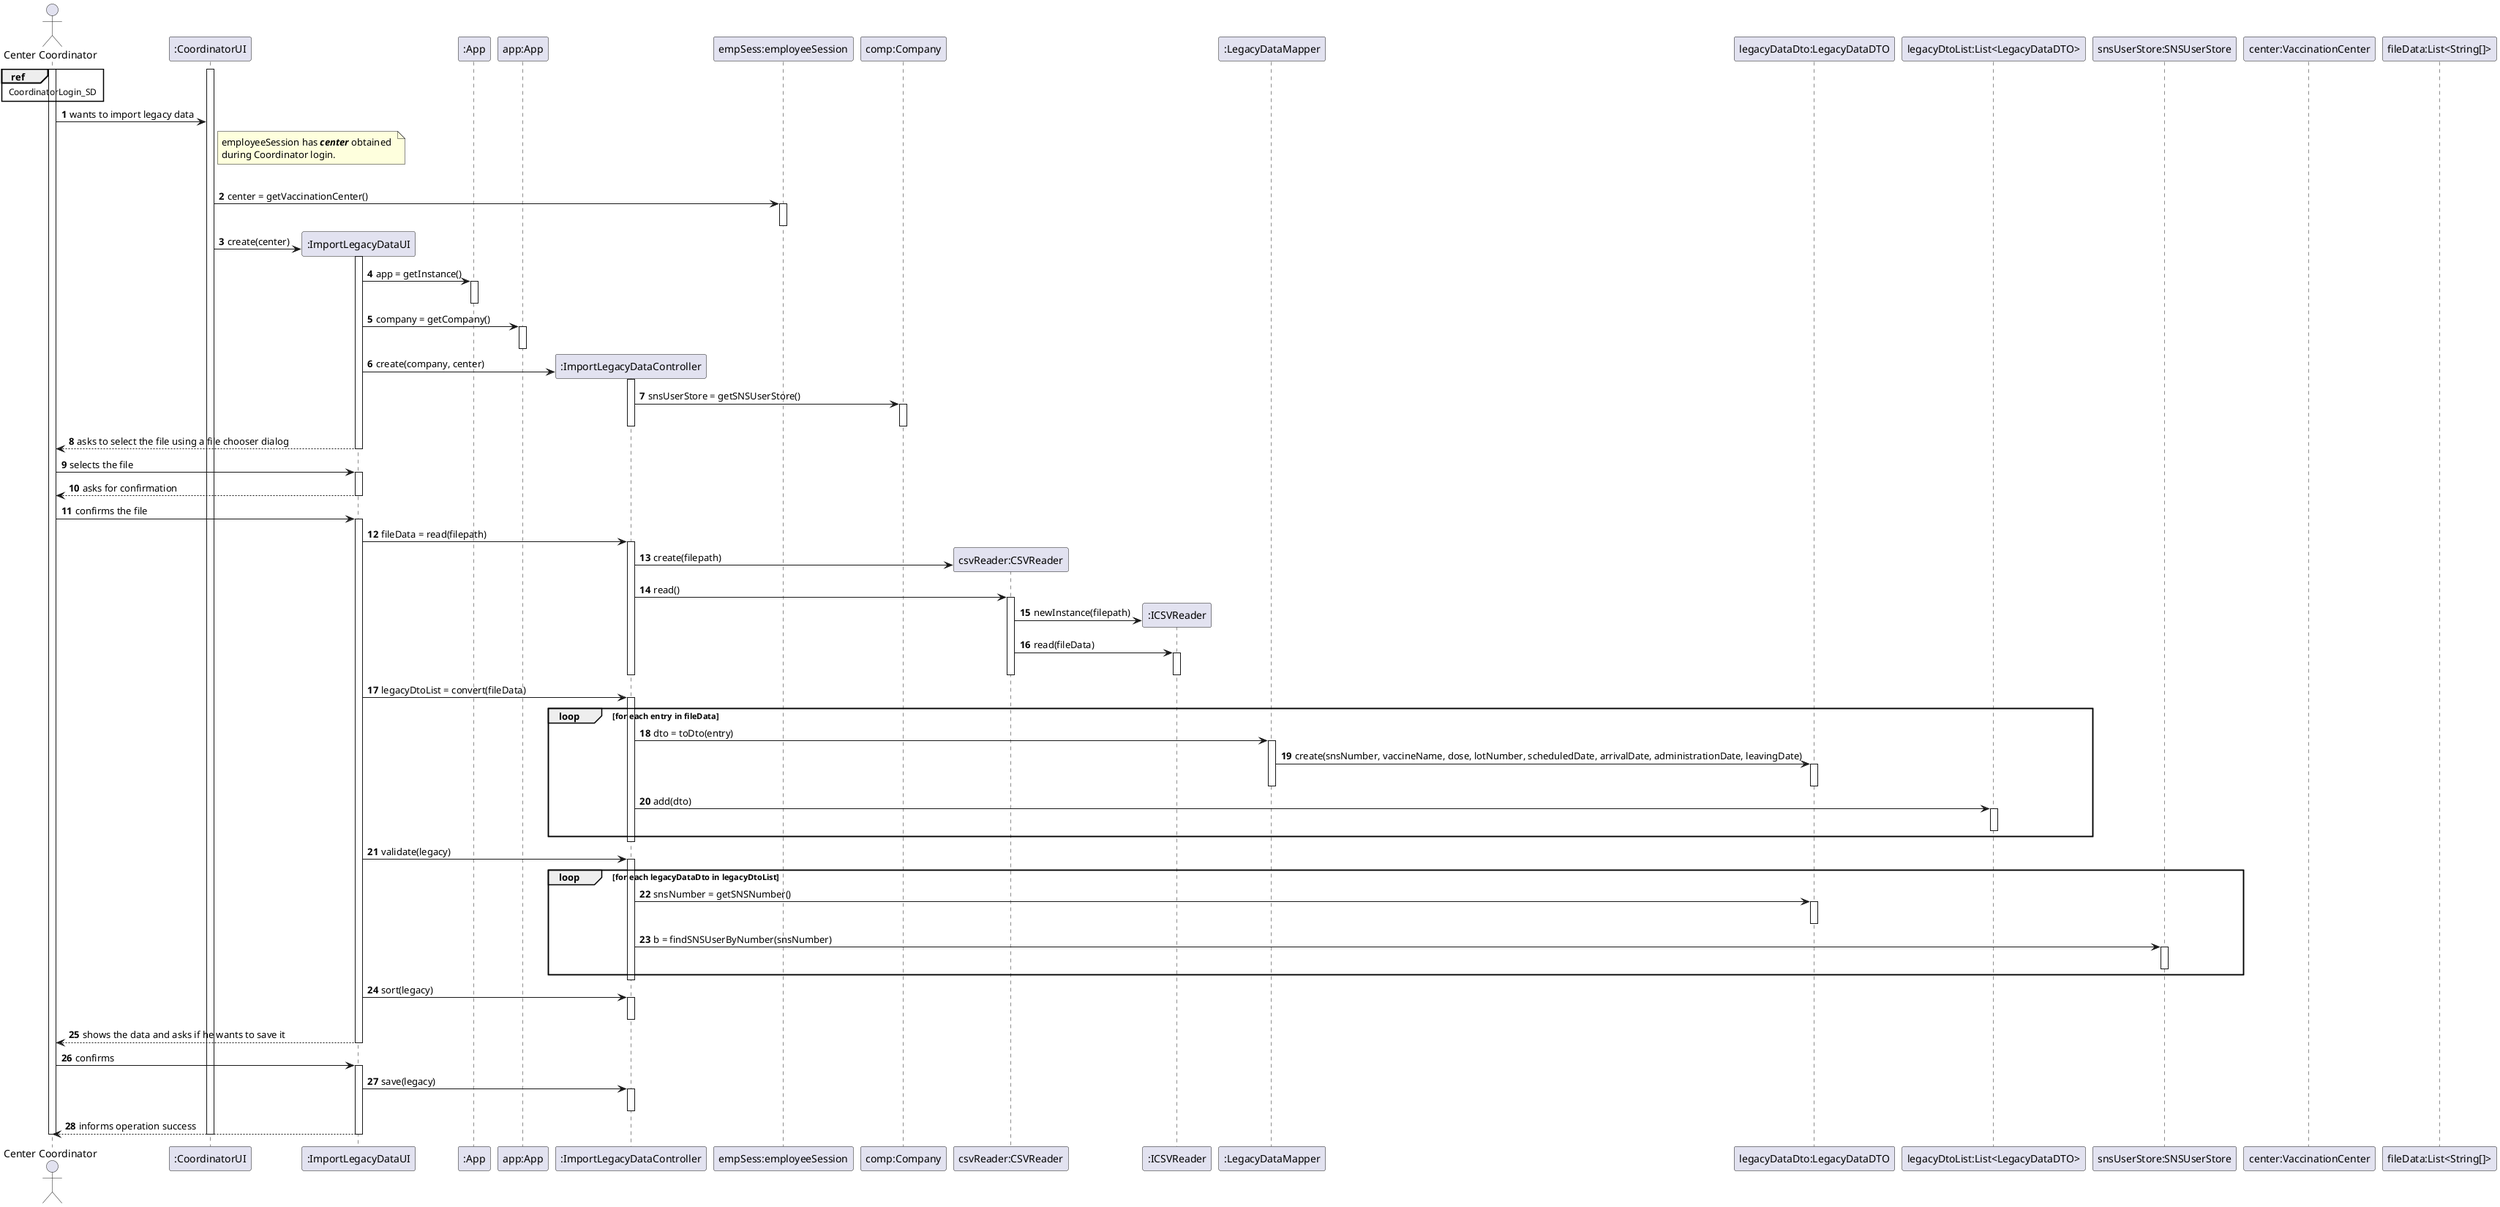 @startuml US17_SD
autonumber

actor "Center Coordinator" as COORDINATOR

participant ":CoordinatorUI" as CUI
participant ":ImportLegacyDataUI" as UI
participant ":App" as _APP
participant "app:App" as APP
participant ":ImportLegacyDataController" as CTRL
participant "empSess:employeeSession" as SESSION
participant "comp:Company" as COMPANY
participant "csvReader:CSVReader" as CSVREADER
participant ":ICSVReader" as ICSV
participant ":LegacyDataMapper" as MAPPER
participant "legacyDataDto:LegacyDataDTO" as DTO
participant "legacyDtoList:List<LegacyDataDTO>" as LIST_DTOS
participant "snsUserStore:SNSUserStore" as SNSSTORE
participant "center:VaccinationCenter" as CENTER
participant "fileData:List<String[]>" as LIST_FILEDATA

activate COORDINATOR
  ref over COORDINATOR
    ' !include ../../CoordinatorLogin_SD.puml!
    ' ![[../../CoordinatorLogin_SD.puml]]
    ' ![[../../CoordinatorLogin_SD.svg]]
    CoordinatorLogin_SD
  end ref

  activate CUI
  COORDINATOR -> CUI : wants to import legacy data

      note right of CUI
        employeeSession has <i><b>center</b></i> obtained 
        during Coordinator login.
      end note

      |||

    CUI -> SESSION : center = getVaccinationCenter()
    activate SESSION
    deactivate SESSION

    CUI -> UI ** : create(center)
    activate UI

      UI -> _APP : app = getInstance()
      activate _APP
      deactivate _APP

      UI -> APP : company = getCompany()
      activate APP
      deactivate APP

      UI -> CTRL ** : create(company, center)
      activate CTRL
        CTRL -> COMPANY : snsUserStore = getSNSUserStore()
        activate COMPANY
        deactivate COMPANY
      deactivate CTRL
      
      COORDINATOR <-- UI : asks to select the file using a file chooser dialog
    deactivate UI

    COORDINATOR -> UI : selects the file
    activate UI
      COORDINATOR <-- UI : asks for confirmation
    deactivate UI
    COORDINATOR -> UI : confirms the file
    activate UI
    
      ' read data

      UI -> CTRL : fileData = read(filepath)
      activate CTRL
        CTRL -> CSVREADER ** : create(filepath)

        CTRL -> CSVREADER : read()
        activate CSVREADER
          CSVREADER -> ICSV ** : newInstance(filepath)
          CSVREADER -> ICSV : read(fileData)
          activate ICSV
          deactivate ICSV
        deactivate CSVREADER

      deactivate CTRL

      ' process data
      UI -> CTRL : legacyDtoList = convert(fileData)
      activate CTRL
        loop for each entry in fileData
          CTRL -> MAPPER : dto = toDto(entry)
          activate MAPPER
            MAPPER -> DTO : create(snsNumber, vaccineName, dose, lotNumber, scheduledDate, arrivalDate, administrationDate, leavingDate)
            activate DTO
            deactivate DTO
          deactivate MAPPER

          CTRL -> LIST_DTOS : add(dto)
          activate LIST_DTOS
          deactivate LIST_DTOS
        end
      deactivate CTRL

      UI -> CTRL : validate(legacy)
      activate CTRL
        loop for each legacyDataDto in legacyDtoList
          CTRL -> DTO : snsNumber = getSNSNumber()
          activate DTO
          deactivate DTO

          CTRL -> SNSSTORE : b = findSNSUserByNumber(snsNumber)
          activate SNSSTORE
          deactivate SNSSTORE
        end
      deactivate CTRL

      UI -> CTRL : sort(legacy)
      activate CTRL
      deactivate CTRL

      ' convert to list dto and send it to ui

      COORDINATOR <-- UI : shows the data and asks if he wants to save it
    deactivate UI

    COORDINATOR -> UI : confirms
    activate UI
      UI -> CTRL : save(legacy)
      activate CTRL
        ' gg
      deactivate CTRL
      COORDINATOR <-- UI : informs operation success
    deactivate UI

  deactivate CUI
deactivate COORDINATOR
@enduml

